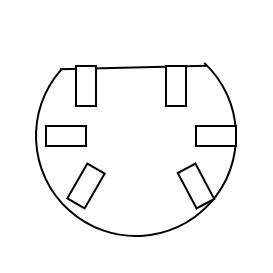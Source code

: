 <mxfile version="13.8.2" type="github">
  <diagram id="lEyakFDxdw2mU7keoOri" name="Page-1">
    <mxGraphModel dx="395" dy="193" grid="1" gridSize="10" guides="1" tooltips="1" connect="1" arrows="1" fold="1" page="1" pageScale="1" pageWidth="850" pageHeight="1100" math="0" shadow="0">
      <root>
        <mxCell id="0" />
        <mxCell id="1" parent="0" />
        <mxCell id="GsX9Pxvk5_ErZqjDWkGm-1" value="" style="verticalLabelPosition=bottom;verticalAlign=top;html=1;shape=mxgraph.basic.arc;startAngle=0.3;endAngle=0.046;rotation=-65;" vertex="1" parent="1">
          <mxGeometry x="375" y="300" width="100" height="100" as="geometry" />
        </mxCell>
        <mxCell id="GsX9Pxvk5_ErZqjDWkGm-3" value="" style="endArrow=none;html=1;exitX=0.642;exitY=0.014;exitDx=0;exitDy=0;exitPerimeter=0;entryX=0.968;entryY=0.673;entryDx=0;entryDy=0;entryPerimeter=0;" edge="1" parent="1" source="GsX9Pxvk5_ErZqjDWkGm-1" target="GsX9Pxvk5_ErZqjDWkGm-1">
          <mxGeometry width="50" height="50" relative="1" as="geometry">
            <mxPoint x="420" y="400" as="sourcePoint" />
            <mxPoint x="470" y="350" as="targetPoint" />
          </mxGeometry>
        </mxCell>
        <mxCell id="GsX9Pxvk5_ErZqjDWkGm-4" value="" style="rounded=0;whiteSpace=wrap;html=1;rotation=90;" vertex="1" parent="1">
          <mxGeometry x="390" y="320" width="20" height="10" as="geometry" />
        </mxCell>
        <mxCell id="GsX9Pxvk5_ErZqjDWkGm-9" value="" style="rounded=0;whiteSpace=wrap;html=1;rotation=90;" vertex="1" parent="1">
          <mxGeometry x="435" y="320" width="20" height="10" as="geometry" />
        </mxCell>
        <mxCell id="GsX9Pxvk5_ErZqjDWkGm-10" value="" style="rounded=0;whiteSpace=wrap;html=1;rotation=-180;" vertex="1" parent="1">
          <mxGeometry x="380" y="345" width="20" height="10" as="geometry" />
        </mxCell>
        <mxCell id="GsX9Pxvk5_ErZqjDWkGm-12" value="" style="rounded=0;whiteSpace=wrap;html=1;rotation=-180;" vertex="1" parent="1">
          <mxGeometry x="455" y="345" width="20" height="10" as="geometry" />
        </mxCell>
        <mxCell id="GsX9Pxvk5_ErZqjDWkGm-13" value="" style="rounded=0;whiteSpace=wrap;html=1;rotation=120;" vertex="1" parent="1">
          <mxGeometry x="390" y="370" width="20" height="10" as="geometry" />
        </mxCell>
        <mxCell id="GsX9Pxvk5_ErZqjDWkGm-14" value="" style="rounded=0;whiteSpace=wrap;html=1;rotation=62;" vertex="1" parent="1">
          <mxGeometry x="445" y="370" width="20" height="10" as="geometry" />
        </mxCell>
      </root>
    </mxGraphModel>
  </diagram>
</mxfile>
